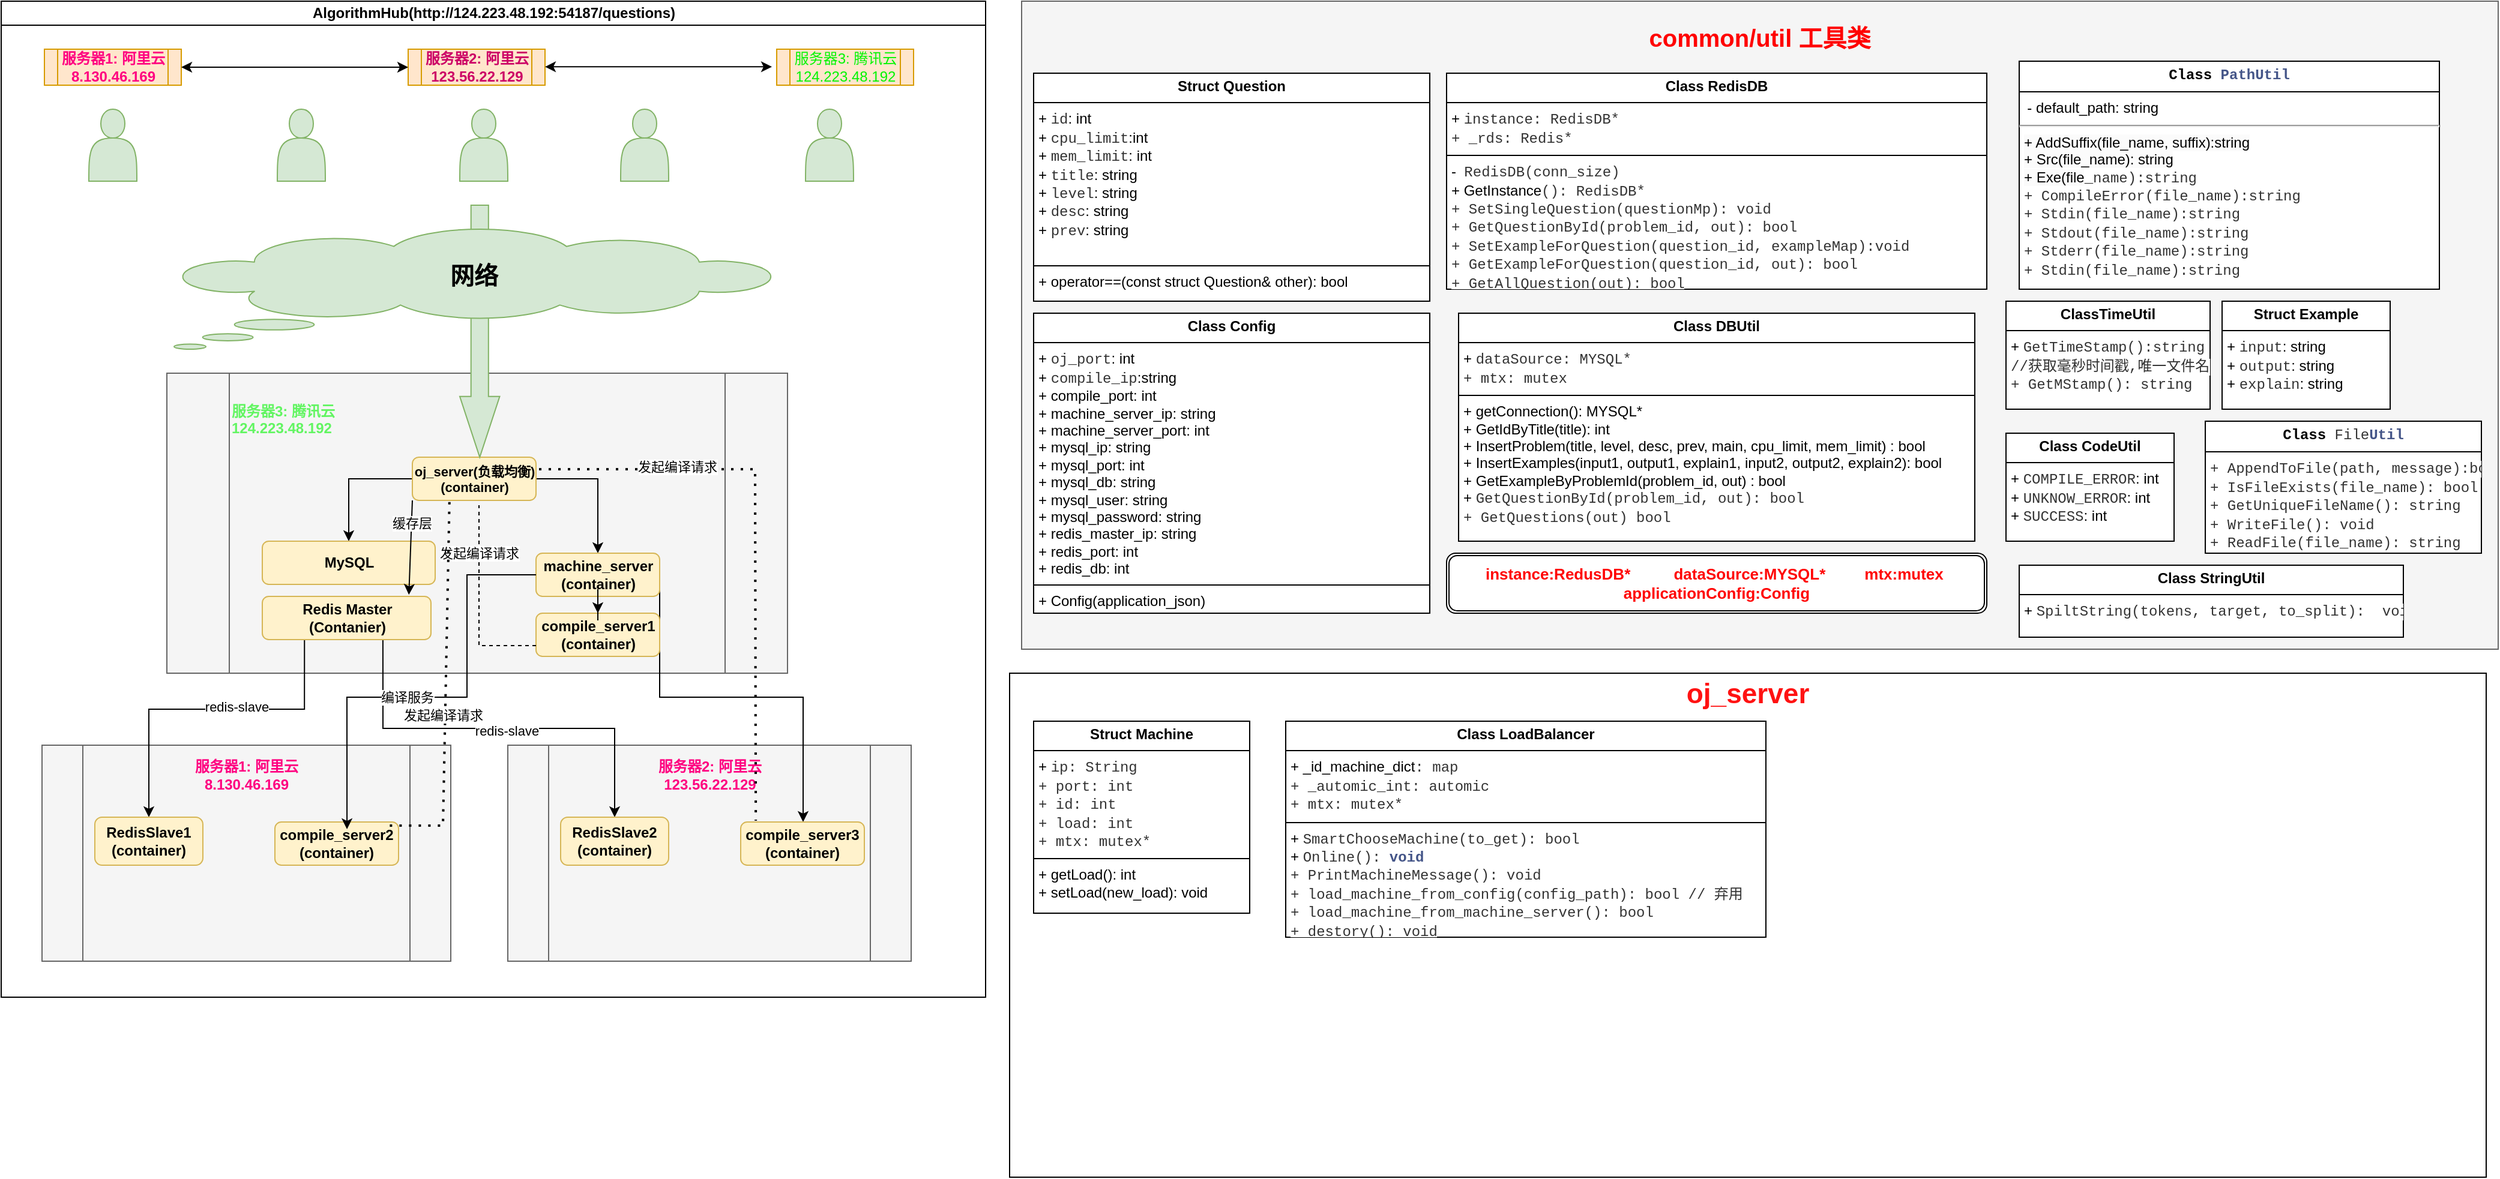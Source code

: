 <mxfile version="24.0.7" type="github">
  <diagram id="prtHgNgQTEPvFCAcTncT" name="Page-1">
    <mxGraphModel dx="1816" dy="523" grid="1" gridSize="10" guides="1" tooltips="1" connect="1" arrows="1" fold="1" page="1" pageScale="1" pageWidth="827" pageHeight="1169" math="0" shadow="0">
      <root>
        <mxCell id="0" />
        <mxCell id="1" parent="0" />
        <mxCell id="dNxyNK7c78bLwvsdeMH5-11" value="AlgorithmHub(http://124.223.48.192:54187/questions)" style="swimlane;html=1;startSize=20;horizontal=1;containerType=tree;glass=0;" parent="1" vertex="1">
          <mxGeometry x="-790" y="30" width="820" height="830" as="geometry" />
        </mxCell>
        <mxCell id="q6-PjsSTL5TGRvUFHwgN-34" value="&lt;div style=&quot;&quot;&gt;&lt;b style=&quot;color: rgb(255, 0, 128); background-color: initial;&quot;&gt;服务器2: 阿里云&lt;/b&gt;&lt;/div&gt;&lt;div&gt;&lt;div style=&quot;&quot;&gt;&lt;b style=&quot;color: rgb(255, 0, 128); background-color: initial;&quot;&gt;123.56.22.129&lt;/b&gt;&lt;/div&gt;&lt;div style=&quot;&quot;&gt;&lt;font color=&quot;#ff0080&quot;&gt;&lt;b&gt;&lt;br&gt;&lt;/b&gt;&lt;/font&gt;&lt;/div&gt;&lt;div style=&quot;&quot;&gt;&lt;font color=&quot;#ff0080&quot;&gt;&lt;b&gt;&lt;br&gt;&lt;/b&gt;&lt;/font&gt;&lt;/div&gt;&lt;div style=&quot;&quot;&gt;&lt;font color=&quot;#ff0080&quot;&gt;&lt;b&gt;&lt;br&gt;&lt;/b&gt;&lt;/font&gt;&lt;/div&gt;&lt;div style=&quot;&quot;&gt;&lt;font color=&quot;#ff0080&quot;&gt;&lt;b&gt;&lt;br&gt;&lt;/b&gt;&lt;/font&gt;&lt;/div&gt;&lt;div style=&quot;&quot;&gt;&lt;font color=&quot;#ff0080&quot;&gt;&lt;b&gt;&lt;br&gt;&lt;/b&gt;&lt;/font&gt;&lt;/div&gt;&lt;div style=&quot;&quot;&gt;&lt;font color=&quot;#ff0080&quot;&gt;&lt;b&gt;&lt;br&gt;&lt;/b&gt;&lt;/font&gt;&lt;/div&gt;&lt;div style=&quot;&quot;&gt;&lt;font color=&quot;#ff0080&quot;&gt;&lt;b&gt;&lt;br&gt;&lt;/b&gt;&lt;/font&gt;&lt;/div&gt;&lt;div style=&quot;&quot;&gt;&lt;font color=&quot;#ff0080&quot;&gt;&lt;b&gt;&lt;br&gt;&lt;/b&gt;&lt;/font&gt;&lt;/div&gt;&lt;div style=&quot;&quot;&gt;&lt;br&gt;&lt;/div&gt;&lt;/div&gt;" style="shape=process;whiteSpace=wrap;html=1;backgroundOutline=1;align=center;fillColor=#f5f5f5;fontColor=#333333;strokeColor=#666666;" parent="dNxyNK7c78bLwvsdeMH5-11" vertex="1">
          <mxGeometry x="422" y="620" width="336" height="180" as="geometry" />
        </mxCell>
        <mxCell id="q6-PjsSTL5TGRvUFHwgN-31" value="&lt;font color=&quot;#ff0080&quot;&gt;&lt;b&gt;服务器1: 阿里云&lt;/b&gt;&lt;/font&gt;&lt;div&gt;&lt;font color=&quot;#ff0080&quot;&gt;&lt;b&gt;8.130.46.169&lt;/b&gt;&lt;/font&gt;&lt;/div&gt;&lt;div&gt;&lt;font color=&quot;#ff0080&quot;&gt;&lt;b&gt;&lt;br&gt;&lt;/b&gt;&lt;/font&gt;&lt;/div&gt;&lt;div&gt;&lt;font color=&quot;#ff0080&quot;&gt;&lt;b&gt;&lt;br&gt;&lt;/b&gt;&lt;/font&gt;&lt;/div&gt;&lt;div&gt;&lt;font color=&quot;#ff0080&quot;&gt;&lt;b&gt;&lt;br&gt;&lt;/b&gt;&lt;/font&gt;&lt;/div&gt;&lt;div&gt;&lt;font color=&quot;#ff0080&quot;&gt;&lt;b&gt;&lt;br&gt;&lt;/b&gt;&lt;/font&gt;&lt;/div&gt;&lt;div&gt;&lt;font color=&quot;#ff0080&quot;&gt;&lt;b&gt;&lt;br&gt;&lt;/b&gt;&lt;/font&gt;&lt;/div&gt;&lt;div&gt;&lt;font color=&quot;#ff0080&quot;&gt;&lt;b&gt;&lt;br&gt;&lt;/b&gt;&lt;/font&gt;&lt;/div&gt;&lt;div&gt;&lt;font color=&quot;#ff0080&quot;&gt;&lt;b&gt;&lt;br&gt;&lt;/b&gt;&lt;/font&gt;&lt;/div&gt;&lt;div&gt;&lt;font color=&quot;#ff0080&quot;&gt;&lt;b&gt;&lt;br&gt;&lt;/b&gt;&lt;/font&gt;&lt;/div&gt;&lt;div&gt;&lt;br&gt;&lt;/div&gt;" style="shape=process;whiteSpace=wrap;html=1;backgroundOutline=1;fillColor=#f5f5f5;fontColor=#333333;strokeColor=#666666;" parent="dNxyNK7c78bLwvsdeMH5-11" vertex="1">
          <mxGeometry x="34" y="620" width="340.5" height="180" as="geometry" />
        </mxCell>
        <mxCell id="q6-PjsSTL5TGRvUFHwgN-4" value="&lt;b style=&quot;&quot;&gt;&lt;font color=&quot;#ff0080&quot;&gt;服务器1: 阿里云&lt;/font&gt;&lt;/b&gt;&lt;div&gt;&lt;b style=&quot;&quot;&gt;&lt;font color=&quot;#ff0080&quot;&gt;8.130.46.169&lt;/font&gt;&lt;/b&gt;&lt;/div&gt;" style="shape=process;whiteSpace=wrap;html=1;backgroundOutline=1;fillColor=#ffe6cc;strokeColor=#d79b00;" parent="dNxyNK7c78bLwvsdeMH5-11" vertex="1">
          <mxGeometry x="36" y="40" width="114" height="30" as="geometry" />
        </mxCell>
        <mxCell id="q6-PjsSTL5TGRvUFHwgN-15" value="&lt;b style=&quot;&quot;&gt;&lt;font color=&quot;#cc0066&quot;&gt;服务器2: 阿里云&lt;/font&gt;&lt;/b&gt;&lt;div&gt;&lt;b style=&quot;&quot;&gt;&lt;font color=&quot;#cc0066&quot;&gt;123.56.22.129&lt;/font&gt;&lt;/b&gt;&lt;/div&gt;" style="shape=process;whiteSpace=wrap;html=1;backgroundOutline=1;fillColor=#ffe6cc;strokeColor=#d79b00;" parent="dNxyNK7c78bLwvsdeMH5-11" vertex="1">
          <mxGeometry x="339" y="40" width="114" height="30" as="geometry" />
        </mxCell>
        <mxCell id="q6-PjsSTL5TGRvUFHwgN-16" value="&lt;font color=&quot;#00f500&quot;&gt;服务器3: 腾讯云&lt;/font&gt;&lt;div&gt;&lt;font color=&quot;#00f500&quot;&gt;124.223.48.192&lt;/font&gt;&lt;/div&gt;" style="shape=process;whiteSpace=wrap;html=1;backgroundOutline=1;fillColor=#ffe6cc;strokeColor=#d79b00;" parent="dNxyNK7c78bLwvsdeMH5-11" vertex="1">
          <mxGeometry x="646" y="40" width="114" height="30" as="geometry" />
        </mxCell>
        <mxCell id="q6-PjsSTL5TGRvUFHwgN-18" value="" style="endArrow=classic;startArrow=classic;html=1;rounded=0;entryX=0;entryY=0.5;entryDx=0;entryDy=0;exitX=1;exitY=0.5;exitDx=0;exitDy=0;" parent="dNxyNK7c78bLwvsdeMH5-11" source="q6-PjsSTL5TGRvUFHwgN-4" target="q6-PjsSTL5TGRvUFHwgN-15" edge="1">
          <mxGeometry width="50" height="50" relative="1" as="geometry">
            <mxPoint x="236" y="100" as="sourcePoint" />
            <mxPoint x="286" y="50" as="targetPoint" />
          </mxGeometry>
        </mxCell>
        <mxCell id="q6-PjsSTL5TGRvUFHwgN-19" value="" style="endArrow=classic;startArrow=classic;html=1;rounded=0;entryX=0;entryY=0.5;entryDx=0;entryDy=0;exitX=1;exitY=0.5;exitDx=0;exitDy=0;" parent="dNxyNK7c78bLwvsdeMH5-11" edge="1">
          <mxGeometry width="50" height="50" relative="1" as="geometry">
            <mxPoint x="453" y="54.66" as="sourcePoint" />
            <mxPoint x="642" y="54.66" as="targetPoint" />
          </mxGeometry>
        </mxCell>
        <mxCell id="q6-PjsSTL5TGRvUFHwgN-20" value="&lt;font color=&quot;#62f562&quot;&gt;&lt;b&gt;服务器3: 腾讯云&lt;/b&gt;&lt;/font&gt;&lt;div&gt;&lt;font color=&quot;#62f562&quot;&gt;&lt;b&gt;124.223.48.192&lt;/b&gt;&lt;/font&gt;&lt;/div&gt;&lt;div&gt;&lt;font color=&quot;#62f562&quot;&gt;&lt;b&gt;&lt;br&gt;&lt;/b&gt;&lt;/font&gt;&lt;/div&gt;&lt;div&gt;&lt;font color=&quot;#62f562&quot;&gt;&lt;b&gt;&lt;br&gt;&lt;/b&gt;&lt;/font&gt;&lt;/div&gt;&lt;div&gt;&lt;font color=&quot;#62f562&quot;&gt;&lt;b&gt;&lt;br&gt;&lt;/b&gt;&lt;/font&gt;&lt;/div&gt;&lt;div&gt;&lt;font color=&quot;#62f562&quot;&gt;&lt;b&gt;&lt;br&gt;&lt;/b&gt;&lt;/font&gt;&lt;/div&gt;&lt;div&gt;&lt;font color=&quot;#62f562&quot;&gt;&lt;b&gt;&lt;br&gt;&lt;/b&gt;&lt;/font&gt;&lt;/div&gt;&lt;div&gt;&lt;font color=&quot;#62f562&quot;&gt;&lt;b&gt;&lt;br&gt;&lt;/b&gt;&lt;/font&gt;&lt;/div&gt;&lt;div&gt;&lt;font color=&quot;#62f562&quot;&gt;&lt;b&gt;&lt;br&gt;&lt;/b&gt;&lt;/font&gt;&lt;/div&gt;&lt;div&gt;&lt;font color=&quot;#62f562&quot;&gt;&lt;b&gt;&lt;br&gt;&lt;/b&gt;&lt;/font&gt;&lt;/div&gt;&lt;div&gt;&lt;font color=&quot;#62f562&quot;&gt;&lt;b&gt;&lt;br&gt;&lt;/b&gt;&lt;/font&gt;&lt;/div&gt;&lt;div&gt;&lt;font color=&quot;#62f562&quot;&gt;&lt;b&gt;&lt;br&gt;&lt;/b&gt;&lt;/font&gt;&lt;/div&gt;&lt;div&gt;&lt;font color=&quot;#62f562&quot;&gt;&lt;b&gt;&lt;br&gt;&lt;/b&gt;&lt;/font&gt;&lt;/div&gt;&lt;div&gt;&lt;br&gt;&lt;/div&gt;" style="shape=process;whiteSpace=wrap;html=1;backgroundOutline=1;align=left;fillColor=#f5f5f5;strokeColor=#666666;fontColor=#333333;" parent="dNxyNK7c78bLwvsdeMH5-11" vertex="1">
          <mxGeometry x="138" y="310" width="517" height="250" as="geometry" />
        </mxCell>
        <mxCell id="q6-PjsSTL5TGRvUFHwgN-44" style="edgeStyle=orthogonalEdgeStyle;rounded=0;orthogonalLoop=1;jettySize=auto;html=1;exitX=0;exitY=0.5;exitDx=0;exitDy=0;" parent="dNxyNK7c78bLwvsdeMH5-11" source="q6-PjsSTL5TGRvUFHwgN-21" target="q6-PjsSTL5TGRvUFHwgN-22" edge="1">
          <mxGeometry relative="1" as="geometry" />
        </mxCell>
        <mxCell id="q6-PjsSTL5TGRvUFHwgN-45" style="edgeStyle=orthogonalEdgeStyle;rounded=0;orthogonalLoop=1;jettySize=auto;html=1;exitX=1;exitY=0.5;exitDx=0;exitDy=0;" parent="dNxyNK7c78bLwvsdeMH5-11" source="q6-PjsSTL5TGRvUFHwgN-21" target="q6-PjsSTL5TGRvUFHwgN-26" edge="1">
          <mxGeometry relative="1" as="geometry" />
        </mxCell>
        <mxCell id="q6-PjsSTL5TGRvUFHwgN-21" value="&lt;font style=&quot;font-size: 11px;&quot;&gt;&lt;b&gt;oj_server(&lt;font style=&quot;font-size: 11px;&quot;&gt;负载均衡&lt;/font&gt;)&lt;/b&gt;&lt;/font&gt;&lt;div style=&quot;font-size: 11px;&quot;&gt;&lt;font style=&quot;font-size: 11px;&quot;&gt;&lt;b&gt;(container)&lt;/b&gt;&lt;/font&gt;&lt;/div&gt;" style="rounded=1;whiteSpace=wrap;html=1;fillColor=#fff2cc;strokeColor=#d6b656;" parent="dNxyNK7c78bLwvsdeMH5-11" vertex="1">
          <mxGeometry x="342.5" y="380" width="103" height="36" as="geometry" />
        </mxCell>
        <mxCell id="q6-PjsSTL5TGRvUFHwgN-22" value="&lt;b&gt;MySQL&lt;/b&gt;" style="rounded=1;whiteSpace=wrap;html=1;fillColor=#fff2cc;strokeColor=#d6b656;" parent="dNxyNK7c78bLwvsdeMH5-11" vertex="1">
          <mxGeometry x="217.5" y="450" width="144" height="36" as="geometry" />
        </mxCell>
        <mxCell id="q6-PjsSTL5TGRvUFHwgN-37" style="edgeStyle=orthogonalEdgeStyle;rounded=0;orthogonalLoop=1;jettySize=auto;html=1;exitX=0.25;exitY=1;exitDx=0;exitDy=0;" parent="dNxyNK7c78bLwvsdeMH5-11" source="q6-PjsSTL5TGRvUFHwgN-23" target="q6-PjsSTL5TGRvUFHwgN-32" edge="1">
          <mxGeometry relative="1" as="geometry">
            <Array as="points">
              <mxPoint x="253" y="590" />
              <mxPoint x="123" y="590" />
            </Array>
          </mxGeometry>
        </mxCell>
        <mxCell id="q6-PjsSTL5TGRvUFHwgN-57" value="redis-slave" style="edgeLabel;html=1;align=center;verticalAlign=middle;resizable=0;points=[];" parent="q6-PjsSTL5TGRvUFHwgN-37" vertex="1" connectable="0">
          <mxGeometry x="-0.175" y="-2" relative="1" as="geometry">
            <mxPoint as="offset" />
          </mxGeometry>
        </mxCell>
        <mxCell id="q6-PjsSTL5TGRvUFHwgN-38" style="edgeStyle=orthogonalEdgeStyle;rounded=0;orthogonalLoop=1;jettySize=auto;html=1;exitX=0.715;exitY=1;exitDx=0;exitDy=0;entryX=0.5;entryY=0;entryDx=0;entryDy=0;exitPerimeter=0;" parent="dNxyNK7c78bLwvsdeMH5-11" source="q6-PjsSTL5TGRvUFHwgN-23" target="q6-PjsSTL5TGRvUFHwgN-35" edge="1">
          <mxGeometry relative="1" as="geometry" />
        </mxCell>
        <mxCell id="q6-PjsSTL5TGRvUFHwgN-58" value="redis-slave" style="edgeLabel;html=1;align=center;verticalAlign=middle;resizable=0;points=[];" parent="q6-PjsSTL5TGRvUFHwgN-38" vertex="1" connectable="0">
          <mxGeometry x="0.034" y="-2" relative="1" as="geometry">
            <mxPoint as="offset" />
          </mxGeometry>
        </mxCell>
        <mxCell id="q6-PjsSTL5TGRvUFHwgN-23" value="&lt;b&gt;Redis Master&lt;/b&gt;&lt;div&gt;&lt;b&gt;(Contanier)&lt;/b&gt;&lt;/div&gt;" style="rounded=1;whiteSpace=wrap;html=1;fillColor=#fff2cc;strokeColor=#d6b656;" parent="dNxyNK7c78bLwvsdeMH5-11" vertex="1">
          <mxGeometry x="217.5" y="496" width="140.5" height="36" as="geometry" />
        </mxCell>
        <mxCell id="q6-PjsSTL5TGRvUFHwgN-41" style="edgeStyle=orthogonalEdgeStyle;rounded=0;orthogonalLoop=1;jettySize=auto;html=1;exitX=1;exitY=0.5;exitDx=0;exitDy=0;" parent="dNxyNK7c78bLwvsdeMH5-11" source="q6-PjsSTL5TGRvUFHwgN-26" target="q6-PjsSTL5TGRvUFHwgN-36" edge="1">
          <mxGeometry relative="1" as="geometry">
            <Array as="points">
              <mxPoint x="548" y="580" />
              <mxPoint x="668" y="580" />
            </Array>
          </mxGeometry>
        </mxCell>
        <mxCell id="q6-PjsSTL5TGRvUFHwgN-26" value="&lt;b&gt;machine_server&lt;/b&gt;&lt;div&gt;&lt;b&gt;(container)&lt;/b&gt;&lt;/div&gt;" style="rounded=1;whiteSpace=wrap;html=1;fillColor=#fff2cc;strokeColor=#d6b656;" parent="dNxyNK7c78bLwvsdeMH5-11" vertex="1">
          <mxGeometry x="445.5" y="460" width="103" height="36" as="geometry" />
        </mxCell>
        <mxCell id="q6-PjsSTL5TGRvUFHwgN-30" value="&lt;b&gt;compile_server1&lt;/b&gt;&lt;div&gt;&lt;b&gt;(container)&lt;/b&gt;&lt;/div&gt;" style="rounded=1;whiteSpace=wrap;html=1;fillColor=#fff2cc;strokeColor=#d6b656;" parent="dNxyNK7c78bLwvsdeMH5-11" vertex="1">
          <mxGeometry x="445.5" y="510" width="103" height="36" as="geometry" />
        </mxCell>
        <mxCell id="q6-PjsSTL5TGRvUFHwgN-32" value="&lt;b&gt;RedisSlave1&lt;/b&gt;&lt;div&gt;&lt;b&gt;(container)&lt;/b&gt;&lt;/div&gt;" style="rounded=1;whiteSpace=wrap;html=1;fillColor=#fff2cc;strokeColor=#d6b656;" parent="dNxyNK7c78bLwvsdeMH5-11" vertex="1">
          <mxGeometry x="78" y="680" width="90" height="40" as="geometry" />
        </mxCell>
        <mxCell id="q6-PjsSTL5TGRvUFHwgN-33" value="&lt;b&gt;compile_server2&lt;/b&gt;&lt;div&gt;&lt;b&gt;(container)&lt;/b&gt;&lt;/div&gt;" style="rounded=1;whiteSpace=wrap;html=1;fillColor=#fff2cc;strokeColor=#d6b656;" parent="dNxyNK7c78bLwvsdeMH5-11" vertex="1">
          <mxGeometry x="228" y="684" width="103" height="36" as="geometry" />
        </mxCell>
        <mxCell id="q6-PjsSTL5TGRvUFHwgN-35" value="&lt;b&gt;RedisSlave2&lt;/b&gt;&lt;div&gt;&lt;b&gt;(container)&lt;/b&gt;&lt;/div&gt;" style="rounded=1;whiteSpace=wrap;html=1;fillColor=#fff2cc;strokeColor=#d6b656;" parent="dNxyNK7c78bLwvsdeMH5-11" vertex="1">
          <mxGeometry x="466" y="680" width="90" height="40" as="geometry" />
        </mxCell>
        <mxCell id="q6-PjsSTL5TGRvUFHwgN-36" value="&lt;b&gt;compile_server3&lt;/b&gt;&lt;div&gt;&lt;b&gt;(container)&lt;/b&gt;&lt;/div&gt;" style="rounded=1;whiteSpace=wrap;html=1;fillColor=#fff2cc;strokeColor=#d6b656;" parent="dNxyNK7c78bLwvsdeMH5-11" vertex="1">
          <mxGeometry x="616" y="684" width="103" height="36" as="geometry" />
        </mxCell>
        <mxCell id="q6-PjsSTL5TGRvUFHwgN-39" style="edgeStyle=orthogonalEdgeStyle;rounded=0;orthogonalLoop=1;jettySize=auto;html=1;exitX=0.5;exitY=1;exitDx=0;exitDy=0;" parent="dNxyNK7c78bLwvsdeMH5-11" source="q6-PjsSTL5TGRvUFHwgN-26" target="q6-PjsSTL5TGRvUFHwgN-30" edge="1">
          <mxGeometry relative="1" as="geometry" />
        </mxCell>
        <mxCell id="q6-PjsSTL5TGRvUFHwgN-40" style="edgeStyle=orthogonalEdgeStyle;rounded=0;orthogonalLoop=1;jettySize=auto;html=1;exitX=0;exitY=0.5;exitDx=0;exitDy=0;entryX=0.583;entryY=0.167;entryDx=0;entryDy=0;entryPerimeter=0;" parent="dNxyNK7c78bLwvsdeMH5-11" source="q6-PjsSTL5TGRvUFHwgN-26" target="q6-PjsSTL5TGRvUFHwgN-33" edge="1">
          <mxGeometry relative="1" as="geometry">
            <Array as="points">
              <mxPoint x="388" y="478" />
              <mxPoint x="388" y="580" />
              <mxPoint x="288" y="580" />
            </Array>
          </mxGeometry>
        </mxCell>
        <mxCell id="q6-PjsSTL5TGRvUFHwgN-60" value="编译服务" style="edgeLabel;html=1;align=center;verticalAlign=middle;resizable=0;points=[];" parent="q6-PjsSTL5TGRvUFHwgN-40" vertex="1" connectable="0">
          <mxGeometry x="0.133" relative="1" as="geometry">
            <mxPoint as="offset" />
          </mxGeometry>
        </mxCell>
        <mxCell id="q6-PjsSTL5TGRvUFHwgN-50" value="" style="endArrow=none;dashed=1;html=1;rounded=0;exitX=0;exitY=0.75;exitDx=0;exitDy=0;" parent="dNxyNK7c78bLwvsdeMH5-11" source="q6-PjsSTL5TGRvUFHwgN-30" edge="1">
          <mxGeometry width="50" height="50" relative="1" as="geometry">
            <mxPoint x="348" y="470" as="sourcePoint" />
            <mxPoint x="398" y="420" as="targetPoint" />
            <Array as="points">
              <mxPoint x="398" y="537" />
            </Array>
          </mxGeometry>
        </mxCell>
        <mxCell id="q6-PjsSTL5TGRvUFHwgN-63" value="发起编译请求" style="edgeLabel;html=1;align=center;verticalAlign=middle;resizable=0;points=[];" parent="q6-PjsSTL5TGRvUFHwgN-50" vertex="1" connectable="0">
          <mxGeometry x="0.52" relative="1" as="geometry">
            <mxPoint as="offset" />
          </mxGeometry>
        </mxCell>
        <mxCell id="q6-PjsSTL5TGRvUFHwgN-52" value="" style="endArrow=none;dashed=1;html=1;dashPattern=1 3;strokeWidth=2;rounded=0;entryX=0.3;entryY=0.981;entryDx=0;entryDy=0;entryPerimeter=0;exitX=0.929;exitY=0.065;exitDx=0;exitDy=0;exitPerimeter=0;" parent="dNxyNK7c78bLwvsdeMH5-11" edge="1">
          <mxGeometry width="50" height="50" relative="1" as="geometry">
            <mxPoint x="323.687" y="687.02" as="sourcePoint" />
            <mxPoint x="373.4" y="415.996" as="targetPoint" />
            <Array as="points">
              <mxPoint x="368" y="687" />
            </Array>
          </mxGeometry>
        </mxCell>
        <mxCell id="q6-PjsSTL5TGRvUFHwgN-61" value="发起编译请求" style="edgeLabel;html=1;align=center;verticalAlign=middle;resizable=0;points=[];" parent="q6-PjsSTL5TGRvUFHwgN-52" vertex="1" connectable="0">
          <mxGeometry x="-0.133" y="2" relative="1" as="geometry">
            <mxPoint as="offset" />
          </mxGeometry>
        </mxCell>
        <mxCell id="q6-PjsSTL5TGRvUFHwgN-53" value="" style="endArrow=none;dashed=1;html=1;dashPattern=1 3;strokeWidth=2;rounded=0;entryX=0.122;entryY=-0.031;entryDx=0;entryDy=0;entryPerimeter=0;" parent="dNxyNK7c78bLwvsdeMH5-11" target="q6-PjsSTL5TGRvUFHwgN-36" edge="1">
          <mxGeometry width="50" height="50" relative="1" as="geometry">
            <mxPoint x="448" y="390" as="sourcePoint" />
            <mxPoint x="498" y="340" as="targetPoint" />
            <Array as="points">
              <mxPoint x="628" y="390" />
            </Array>
          </mxGeometry>
        </mxCell>
        <mxCell id="q6-PjsSTL5TGRvUFHwgN-62" value="发起编译请求" style="edgeLabel;html=1;align=center;verticalAlign=middle;resizable=0;points=[];" parent="q6-PjsSTL5TGRvUFHwgN-53" vertex="1" connectable="0">
          <mxGeometry x="-0.516" y="2" relative="1" as="geometry">
            <mxPoint as="offset" />
          </mxGeometry>
        </mxCell>
        <mxCell id="q6-PjsSTL5TGRvUFHwgN-54" value="" style="endArrow=classic;html=1;rounded=0;exitX=0;exitY=1;exitDx=0;exitDy=0;entryX=0.869;entryY=-0.038;entryDx=0;entryDy=0;entryPerimeter=0;" parent="dNxyNK7c78bLwvsdeMH5-11" source="q6-PjsSTL5TGRvUFHwgN-21" target="q6-PjsSTL5TGRvUFHwgN-23" edge="1">
          <mxGeometry width="50" height="50" relative="1" as="geometry">
            <mxPoint x="428" y="570" as="sourcePoint" />
            <mxPoint x="478" y="520" as="targetPoint" />
          </mxGeometry>
        </mxCell>
        <mxCell id="q6-PjsSTL5TGRvUFHwgN-56" value="缓存层" style="edgeLabel;html=1;align=center;verticalAlign=middle;resizable=0;points=[];" parent="q6-PjsSTL5TGRvUFHwgN-54" vertex="1" connectable="0">
          <mxGeometry x="-0.526" relative="1" as="geometry">
            <mxPoint as="offset" />
          </mxGeometry>
        </mxCell>
        <mxCell id="q6-PjsSTL5TGRvUFHwgN-64" value="" style="shape=actor;whiteSpace=wrap;html=1;fillColor=#d5e8d4;strokeColor=#82b366;" parent="dNxyNK7c78bLwvsdeMH5-11" vertex="1">
          <mxGeometry x="382" y="90" width="40" height="60" as="geometry" />
        </mxCell>
        <mxCell id="q6-PjsSTL5TGRvUFHwgN-65" value="" style="shape=actor;whiteSpace=wrap;html=1;fillColor=#d5e8d4;strokeColor=#82b366;" parent="dNxyNK7c78bLwvsdeMH5-11" vertex="1">
          <mxGeometry x="516" y="90" width="40" height="60" as="geometry" />
        </mxCell>
        <mxCell id="q6-PjsSTL5TGRvUFHwgN-66" value="" style="shape=actor;whiteSpace=wrap;html=1;fillColor=#d5e8d4;strokeColor=#82b366;" parent="dNxyNK7c78bLwvsdeMH5-11" vertex="1">
          <mxGeometry x="230" y="90" width="40" height="60" as="geometry" />
        </mxCell>
        <mxCell id="q6-PjsSTL5TGRvUFHwgN-67" value="" style="shape=actor;whiteSpace=wrap;html=1;fillColor=#d5e8d4;strokeColor=#82b366;" parent="dNxyNK7c78bLwvsdeMH5-11" vertex="1">
          <mxGeometry x="670" y="90" width="40" height="60" as="geometry" />
        </mxCell>
        <mxCell id="q6-PjsSTL5TGRvUFHwgN-73" value="" style="shape=singleArrow;direction=south;whiteSpace=wrap;html=1;arrowWidth=0.438;arrowSize=0.241;fillColor=#d5e8d4;strokeColor=#82b366;" parent="dNxyNK7c78bLwvsdeMH5-11" vertex="1">
          <mxGeometry x="382" y="170" width="33.25" height="210" as="geometry" />
        </mxCell>
        <mxCell id="q6-PjsSTL5TGRvUFHwgN-68" value="" style="shape=actor;whiteSpace=wrap;html=1;fillColor=#d5e8d4;strokeColor=#82b366;" parent="dNxyNK7c78bLwvsdeMH5-11" vertex="1">
          <mxGeometry x="73" y="90" width="40" height="60" as="geometry" />
        </mxCell>
        <mxCell id="q6-PjsSTL5TGRvUFHwgN-72" value="&lt;font style=&quot;font-size: 20px;&quot;&gt;&lt;b&gt;网络&lt;/b&gt;&lt;/font&gt;&lt;div&gt;&lt;font style=&quot;font-size: 20px;&quot;&gt;&lt;b&gt;&lt;br&gt;&lt;/b&gt;&lt;/font&gt;&lt;/div&gt;" style="whiteSpace=wrap;html=1;shape=mxgraph.basic.cloud_callout;fillColor=#d5e8d4;strokeColor=#82b366;" parent="dNxyNK7c78bLwvsdeMH5-11" vertex="1">
          <mxGeometry x="144" y="190" width="500" height="100" as="geometry" />
        </mxCell>
        <mxCell id="q6-PjsSTL5TGRvUFHwgN-80" value="&lt;b style=&quot;font-size: 20px;&quot;&gt;&lt;font color=&quot;#ff0000&quot; style=&quot;font-size: 20px;&quot;&gt;common/util 工具类&lt;/font&gt;&lt;/b&gt;&lt;div style=&quot;font-size: 20px;&quot;&gt;&lt;br&gt;&lt;/div&gt;&lt;div style=&quot;font-size: 20px;&quot;&gt;&lt;b&gt;&lt;font color=&quot;#ff0000&quot; style=&quot;font-size: 20px;&quot;&gt;&lt;br&gt;&lt;/font&gt;&lt;/b&gt;&lt;/div&gt;&lt;div style=&quot;font-size: 20px;&quot;&gt;&lt;b&gt;&lt;font color=&quot;#ff0000&quot; style=&quot;font-size: 20px;&quot;&gt;&lt;br&gt;&lt;/font&gt;&lt;/b&gt;&lt;/div&gt;&lt;div style=&quot;font-size: 20px;&quot;&gt;&lt;b&gt;&lt;font color=&quot;#ff0000&quot; style=&quot;font-size: 20px;&quot;&gt;&lt;br&gt;&lt;/font&gt;&lt;/b&gt;&lt;/div&gt;&lt;div style=&quot;font-size: 20px;&quot;&gt;&lt;b&gt;&lt;font color=&quot;#ff0000&quot; style=&quot;font-size: 20px;&quot;&gt;&lt;br&gt;&lt;/font&gt;&lt;/b&gt;&lt;/div&gt;&lt;div style=&quot;font-size: 20px;&quot;&gt;&lt;b&gt;&lt;font color=&quot;#ff0000&quot; style=&quot;font-size: 20px;&quot;&gt;&lt;br&gt;&lt;/font&gt;&lt;/b&gt;&lt;/div&gt;&lt;div style=&quot;font-size: 20px;&quot;&gt;&lt;br&gt;&lt;/div&gt;&lt;div style=&quot;font-size: 20px;&quot;&gt;&lt;br&gt;&lt;/div&gt;&lt;div style=&quot;font-size: 20px;&quot;&gt;&lt;b&gt;&lt;font color=&quot;#ff0000&quot; style=&quot;font-size: 20px;&quot;&gt;&lt;br&gt;&lt;/font&gt;&lt;/b&gt;&lt;/div&gt;&lt;div style=&quot;font-size: 20px;&quot;&gt;&lt;b&gt;&lt;font color=&quot;#ff0000&quot; style=&quot;font-size: 20px;&quot;&gt;&lt;br&gt;&lt;/font&gt;&lt;/b&gt;&lt;/div&gt;&lt;div style=&quot;font-size: 20px;&quot;&gt;&lt;b&gt;&lt;font color=&quot;#ff0000&quot; style=&quot;font-size: 20px;&quot;&gt;&lt;br&gt;&lt;/font&gt;&lt;/b&gt;&lt;/div&gt;&lt;div style=&quot;font-size: 20px;&quot;&gt;&lt;b&gt;&lt;font color=&quot;#ff0000&quot; style=&quot;font-size: 20px;&quot;&gt;&lt;br&gt;&lt;/font&gt;&lt;/b&gt;&lt;/div&gt;&lt;div style=&quot;font-size: 20px;&quot;&gt;&lt;b&gt;&lt;font color=&quot;#ff0000&quot; style=&quot;font-size: 20px;&quot;&gt;&lt;br&gt;&lt;/font&gt;&lt;/b&gt;&lt;/div&gt;&lt;div style=&quot;font-size: 20px;&quot;&gt;&lt;b&gt;&lt;font color=&quot;#ff0000&quot; style=&quot;font-size: 20px;&quot;&gt;&lt;br&gt;&lt;/font&gt;&lt;/b&gt;&lt;/div&gt;&lt;div style=&quot;font-size: 20px;&quot;&gt;&lt;b&gt;&lt;font color=&quot;#ff0000&quot; style=&quot;font-size: 20px;&quot;&gt;&lt;br&gt;&lt;/font&gt;&lt;/b&gt;&lt;/div&gt;&lt;div style=&quot;font-size: 20px;&quot;&gt;&lt;b&gt;&lt;font color=&quot;#ff0000&quot; style=&quot;font-size: 20px;&quot;&gt;&lt;br&gt;&lt;/font&gt;&lt;/b&gt;&lt;/div&gt;&lt;div style=&quot;font-size: 20px;&quot;&gt;&lt;b&gt;&lt;font color=&quot;#ff0000&quot; style=&quot;font-size: 20px;&quot;&gt;&lt;br&gt;&lt;/font&gt;&lt;/b&gt;&lt;/div&gt;&lt;div style=&quot;font-size: 20px;&quot;&gt;&lt;b&gt;&lt;font color=&quot;#ff0000&quot; style=&quot;font-size: 20px;&quot;&gt;&lt;br&gt;&lt;/font&gt;&lt;/b&gt;&lt;/div&gt;&lt;div style=&quot;font-size: 20px;&quot;&gt;&lt;b&gt;&lt;font color=&quot;#ff0000&quot; style=&quot;font-size: 20px;&quot;&gt;&lt;br&gt;&lt;/font&gt;&lt;/b&gt;&lt;/div&gt;&lt;div style=&quot;font-size: 20px;&quot;&gt;&lt;br&gt;&lt;/div&gt;" style="whiteSpace=wrap;html=1;fillColor=#f5f5f5;fontColor=#333333;strokeColor=#666666;" parent="1" vertex="1">
          <mxGeometry x="60" y="30" width="1230" height="540" as="geometry" />
        </mxCell>
        <mxCell id="q6-PjsSTL5TGRvUFHwgN-81" value="&lt;p style=&quot;margin:0px;margin-top:4px;text-align:center;&quot;&gt;&lt;b&gt;Struct&lt;/b&gt;&lt;b style=&quot;background-color: initial;&quot;&gt;&amp;nbsp;Question&lt;/b&gt;&lt;/p&gt;&lt;hr size=&quot;1&quot; style=&quot;border-style:solid;&quot;&gt;&lt;p style=&quot;margin:0px;margin-left:4px;&quot;&gt;+&amp;nbsp;&lt;span style=&quot;color: rgb(51, 51, 51); font-family: consolas, Courier, &amp;quot;MS Courier New&amp;quot;, monospace; white-space: pre; background-color: rgb(255, 255, 255);&quot;&gt;id&lt;/span&gt;: int&lt;/p&gt;&lt;p style=&quot;margin:0px;margin-left:4px;&quot;&gt;+&amp;nbsp;&lt;span style=&quot;color: rgb(51, 51, 51); font-family: consolas, Courier, &amp;quot;MS Courier New&amp;quot;, monospace; white-space: pre; background-color: rgb(255, 255, 255);&quot;&gt;cpu_limit&lt;/span&gt;:int&lt;/p&gt;&lt;p style=&quot;margin:0px;margin-left:4px;&quot;&gt;+&amp;nbsp;&lt;span style=&quot;color: rgb(51, 51, 51); font-family: consolas, Courier, &amp;quot;MS Courier New&amp;quot;, monospace; white-space: pre; background-color: rgb(255, 255, 255);&quot;&gt;mem_limit&lt;/span&gt;: int&lt;/p&gt;&lt;p style=&quot;margin:0px;margin-left:4px;&quot;&gt;+&amp;nbsp;&lt;span style=&quot;color: rgb(51, 51, 51); font-family: consolas, Courier, &amp;quot;MS Courier New&amp;quot;, monospace; white-space: pre; background-color: rgb(255, 255, 255);&quot;&gt;title&lt;/span&gt;: string&lt;/p&gt;&lt;p style=&quot;margin: 0px 0px 0px 4px;&quot;&gt;+&amp;nbsp;&lt;span style=&quot;color: rgb(51, 51, 51); font-family: consolas, Courier, &amp;quot;MS Courier New&amp;quot;, monospace; white-space: pre; background-color: rgb(255, 255, 255);&quot;&gt;level&lt;/span&gt;: string&lt;/p&gt;&lt;p style=&quot;margin: 0px 0px 0px 4px;&quot;&gt;+&amp;nbsp;&lt;span style=&quot;color: rgb(51, 51, 51); font-family: consolas, Courier, &amp;quot;MS Courier New&amp;quot;, monospace; white-space: pre; background-color: rgb(255, 255, 255);&quot;&gt;desc&lt;/span&gt;: string&lt;/p&gt;&lt;p style=&quot;margin: 0px 0px 0px 4px;&quot;&gt;+&amp;nbsp;&lt;span style=&quot;color: rgb(51, 51, 51); font-family: consolas, Courier, &amp;quot;MS Courier New&amp;quot;, monospace; white-space: pre; background-color: rgb(255, 255, 255);&quot;&gt;prev&lt;/span&gt;: string&lt;/p&gt;&lt;p style=&quot;margin: 0px 0px 0px 4px;&quot;&gt;&lt;br&gt;&lt;/p&gt;&lt;hr size=&quot;1&quot; style=&quot;border-style:solid;&quot;&gt;&lt;p style=&quot;margin:0px;margin-left:4px;&quot;&gt;+ operator==(const struct Question&amp;amp; other): bool&lt;/p&gt;" style="verticalAlign=top;align=left;overflow=fill;html=1;whiteSpace=wrap;" parent="1" vertex="1">
          <mxGeometry x="70" y="90" width="330" height="190" as="geometry" />
        </mxCell>
        <mxCell id="q6-PjsSTL5TGRvUFHwgN-82" value="&lt;p style=&quot;margin:0px;margin-top:4px;text-align:center;&quot;&gt;&lt;b&gt;Struct&lt;/b&gt;&lt;b style=&quot;background-color: initial;&quot;&gt;&amp;nbsp;Example&lt;/b&gt;&lt;/p&gt;&lt;hr size=&quot;1&quot; style=&quot;border-style:solid;&quot;&gt;&lt;p style=&quot;margin:0px;margin-left:4px;&quot;&gt;&lt;span style=&quot;background-color: initial;&quot;&gt;+&amp;nbsp;&lt;/span&gt;&lt;span style=&quot;color: rgb(51, 51, 51); font-family: consolas, Courier, &amp;quot;MS Courier New&amp;quot;, monospace; white-space: pre; background-color: rgb(255, 255, 255);&quot;&gt;input&lt;/span&gt;&lt;span style=&quot;background-color: initial;&quot;&gt;: string&lt;/span&gt;&lt;br&gt;&lt;/p&gt;&lt;p style=&quot;margin: 0px 0px 0px 4px;&quot;&gt;+&amp;nbsp;&lt;span style=&quot;color: rgb(51, 51, 51); font-family: consolas, Courier, &amp;quot;MS Courier New&amp;quot;, monospace; white-space: pre; background-color: rgb(255, 255, 255);&quot;&gt;output&lt;/span&gt;: string&lt;/p&gt;&lt;p style=&quot;margin: 0px 0px 0px 4px;&quot;&gt;+&amp;nbsp;&lt;span style=&quot;color: rgb(51, 51, 51); font-family: consolas, Courier, &amp;quot;MS Courier New&amp;quot;, monospace; white-space: pre; background-color: rgb(255, 255, 255);&quot;&gt;explain&lt;/span&gt;: string&lt;/p&gt;&lt;p style=&quot;margin: 0px 0px 0px 4px;&quot;&gt;&lt;br&gt;&lt;/p&gt;" style="verticalAlign=top;align=left;overflow=fill;html=1;whiteSpace=wrap;" parent="1" vertex="1">
          <mxGeometry x="1060" y="280" width="140" height="90" as="geometry" />
        </mxCell>
        <mxCell id="q6-PjsSTL5TGRvUFHwgN-83" value="&lt;p style=&quot;margin:0px;margin-top:4px;text-align:center;&quot;&gt;&lt;b&gt;Class CodeUtil&lt;/b&gt;&lt;/p&gt;&lt;hr size=&quot;1&quot; style=&quot;border-style:solid;&quot;&gt;&lt;p style=&quot;margin:0px;margin-left:4px;&quot;&gt;&lt;span style=&quot;background-color: initial;&quot;&gt;+ &lt;/span&gt;&lt;font face=&quot;consolas, Courier, MS Courier New, monospace&quot; color=&quot;#333333&quot;&gt;&lt;span style=&quot;white-space: pre; background-color: rgb(255, 255, 255);&quot;&gt;COMPILE_ERROR&lt;/span&gt;&lt;/font&gt;&lt;span style=&quot;background-color: initial;&quot;&gt;: int&lt;/span&gt;&lt;br&gt;&lt;/p&gt;&lt;p style=&quot;margin: 0px 0px 0px 4px;&quot;&gt;+&amp;nbsp;&lt;span style=&quot;color: rgb(51, 51, 51); font-family: consolas, Courier, &amp;quot;MS Courier New&amp;quot;, monospace; white-space: pre; background-color: rgb(255, 255, 255);&quot;&gt;UNKNOW_ERROR&lt;/span&gt;: int&lt;/p&gt;&lt;p style=&quot;margin: 0px 0px 0px 4px;&quot;&gt;+&amp;nbsp;&lt;span style=&quot;color: rgb(51, 51, 51); font-family: consolas, Courier, &amp;quot;MS Courier New&amp;quot;, monospace; white-space: pre; background-color: rgb(255, 255, 255);&quot;&gt;SUCCESS&lt;/span&gt;: int&lt;/p&gt;&lt;p style=&quot;margin: 0px 0px 0px 4px;&quot;&gt;&lt;br&gt;&lt;/p&gt;" style="verticalAlign=top;align=left;overflow=fill;html=1;whiteSpace=wrap;" parent="1" vertex="1">
          <mxGeometry x="880" y="390" width="140" height="90" as="geometry" />
        </mxCell>
        <mxCell id="q6-PjsSTL5TGRvUFHwgN-84" value="&lt;p style=&quot;margin:0px;margin-top:4px;text-align:center;&quot;&gt;&lt;b style=&quot;background-color: initial;&quot;&gt;ClassTimeUtil&lt;/b&gt;&lt;/p&gt;&lt;hr size=&quot;1&quot; style=&quot;border-style:solid;&quot;&gt;&lt;p style=&quot;margin:0px;margin-left:4px;&quot;&gt;&lt;span style=&quot;background-color: initial;&quot;&gt;+ &lt;/span&gt;&lt;font face=&quot;consolas, Courier, MS Courier New, monospace&quot; color=&quot;#333333&quot;&gt;&lt;span style=&quot;white-space: pre; background-color: rgb(255, 255, 255);&quot;&gt;GetTimeStamp():string&lt;/span&gt;&lt;/font&gt;&lt;/p&gt;&lt;p style=&quot;margin:0px;margin-left:4px;&quot;&gt;&lt;font face=&quot;consolas, Courier, MS Courier New, monospace&quot; color=&quot;#333333&quot;&gt;&lt;span style=&quot;white-space: pre; background-color: rgb(255, 255, 255);&quot;&gt;//获取毫秒时间戳,唯一文件名&lt;/span&gt;&lt;/font&gt;&lt;/p&gt;&lt;p style=&quot;margin:0px;margin-left:4px;&quot;&gt;&lt;font face=&quot;consolas, Courier, MS Courier New, monospace&quot; color=&quot;#333333&quot;&gt;&lt;span style=&quot;white-space: pre; background-color: rgb(255, 255, 255);&quot;&gt;+ GetMStamp(): string &lt;/span&gt;&lt;/font&gt;&lt;/p&gt;" style="verticalAlign=top;align=left;overflow=fill;html=1;whiteSpace=wrap;" parent="1" vertex="1">
          <mxGeometry x="880" y="280" width="170" height="90" as="geometry" />
        </mxCell>
        <mxCell id="q6-PjsSTL5TGRvUFHwgN-85" value="&lt;p style=&quot;margin:0px;margin-top:4px;text-align:center;&quot;&gt;&lt;span style=&quot;box-sizing: inherit; font-weight: bold; font-family: consolas, Courier, &amp;quot;MS Courier New&amp;quot;, monospace; text-align: left; white-space: pre; background-color: rgb(255, 255, 255);&quot; class=&quot;k&quot;&gt;Class&lt;/span&gt;&lt;span style=&quot;color: rgb(51, 51, 51); font-family: consolas, Courier, &amp;quot;MS Courier New&amp;quot;, monospace; text-align: left; white-space: pre; background-color: rgb(255, 255, 255);&quot;&gt; &lt;/span&gt;&lt;span style=&quot;box-sizing: inherit; color: rgb(68, 85, 136); font-weight: bold; font-family: consolas, Courier, &amp;quot;MS Courier New&amp;quot;, monospace; text-align: left; white-space: pre; background-color: rgb(255, 255, 255);&quot; class=&quot;nc&quot;&gt;PathUtil&lt;/span&gt;&lt;br&gt;&lt;/p&gt;&lt;hr size=&quot;1&quot; style=&quot;border-style:solid;&quot;&gt;&amp;nbsp; - default_path: string&lt;br&gt;&lt;hr&gt;&lt;p style=&quot;margin:0px;margin-left:4px;&quot;&gt;&lt;span style=&quot;background-color: rgb(251, 251, 251);&quot;&gt;+ AddSuffix(file_name, suffix):string&lt;/span&gt;&lt;/p&gt;&lt;p style=&quot;margin:0px;margin-left:4px;&quot;&gt;&lt;span style=&quot;background-color: rgb(251, 251, 251);&quot;&gt;+ Src(file_name): string&lt;/span&gt;&lt;/p&gt;&lt;p style=&quot;margin:0px;margin-left:4px;&quot;&gt;&lt;span style=&quot;background-color: rgb(251, 251, 251);&quot;&gt;+ Exe(file&lt;/span&gt;&lt;font face=&quot;consolas, Courier, MS Courier New, monospace&quot; color=&quot;#333333&quot;&gt;&lt;span style=&quot;white-space: pre; background-color: rgb(255, 255, 255);&quot;&gt;_name):string&lt;/span&gt;&lt;/font&gt;&lt;/p&gt;&lt;p style=&quot;margin:0px;margin-left:4px;&quot;&gt;&lt;font face=&quot;consolas, Courier, MS Courier New, monospace&quot; color=&quot;#333333&quot;&gt;&lt;span style=&quot;white-space: pre; background-color: rgb(255, 255, 255);&quot;&gt;+ CompileError(file_name):string&lt;/span&gt;&lt;/font&gt;&lt;/p&gt;&lt;p style=&quot;margin:0px;margin-left:4px;&quot;&gt;&lt;font face=&quot;consolas, Courier, MS Courier New, monospace&quot; color=&quot;#333333&quot;&gt;&lt;span style=&quot;white-space: pre; background-color: rgb(255, 255, 255);&quot;&gt;+ Stdin(file_name):string&lt;/span&gt;&lt;/font&gt;&lt;/p&gt;&lt;p style=&quot;margin: 0px 0px 0px 4px;&quot;&gt;&lt;font face=&quot;consolas, Courier, MS Courier New, monospace&quot; color=&quot;#333333&quot;&gt;&lt;span style=&quot;white-space: pre; background-color: rgb(255, 255, 255);&quot;&gt;+ Stdout(file_name):string&lt;/span&gt;&lt;/font&gt;&lt;/p&gt;&lt;div&gt;&lt;p style=&quot;margin: 0px 0px 0px 4px;&quot;&gt;&lt;font face=&quot;consolas, Courier, MS Courier New, monospace&quot; color=&quot;#333333&quot;&gt;&lt;span style=&quot;white-space: pre; background-color: rgb(255, 255, 255);&quot;&gt;+ Stderr(file_name):string&lt;/span&gt;&lt;/font&gt;&lt;/p&gt;&lt;/div&gt;&lt;div&gt;&lt;p style=&quot;margin: 0px 0px 0px 4px;&quot;&gt;&lt;font face=&quot;consolas, Courier, MS Courier New, monospace&quot; color=&quot;#333333&quot;&gt;&lt;span style=&quot;white-space: pre; background-color: rgb(255, 255, 255);&quot;&gt;+ Stdin(file_name):string&lt;/span&gt;&lt;/font&gt;&lt;/p&gt;&lt;/div&gt;" style="verticalAlign=top;align=left;overflow=fill;html=1;whiteSpace=wrap;" parent="1" vertex="1">
          <mxGeometry x="891" y="80" width="350" height="190" as="geometry" />
        </mxCell>
        <mxCell id="q6-PjsSTL5TGRvUFHwgN-86" value="&lt;p style=&quot;margin:0px;margin-top:4px;text-align:center;&quot;&gt;&lt;span style=&quot;box-sizing: inherit; font-weight: bold; font-family: consolas, Courier, &amp;quot;MS Courier New&amp;quot;, monospace; text-align: left; white-space: pre; background-color: rgb(255, 255, 255);&quot; class=&quot;k&quot;&gt;Class&lt;/span&gt;&lt;span style=&quot;color: rgb(51, 51, 51); font-family: consolas, Courier, &amp;quot;MS Courier New&amp;quot;, monospace; text-align: left; white-space: pre; background-color: rgb(255, 255, 255);&quot;&gt; File&lt;/span&gt;&lt;span style=&quot;box-sizing: inherit; color: rgb(68, 85, 136); font-weight: bold; font-family: consolas, Courier, &amp;quot;MS Courier New&amp;quot;, monospace; text-align: left; white-space: pre; background-color: rgb(255, 255, 255);&quot; class=&quot;nc&quot;&gt;Util&lt;/span&gt;&lt;br&gt;&lt;/p&gt;&lt;hr size=&quot;1&quot; style=&quot;border-style:solid;&quot;&gt;&lt;p style=&quot;margin:0px;margin-left:4px;&quot;&gt;&lt;font face=&quot;consolas, Courier, MS Courier New, monospace&quot; color=&quot;#333333&quot;&gt;&lt;span style=&quot;white-space: pre; background-color: rgb(255, 255, 255);&quot;&gt;+ AppendToFile(path, message):bool&lt;/span&gt;&lt;/font&gt;&lt;/p&gt;&lt;p style=&quot;margin:0px;margin-left:4px;&quot;&gt;&lt;font face=&quot;consolas, Courier, MS Courier New, monospace&quot; color=&quot;#333333&quot;&gt;&lt;span style=&quot;white-space: pre; background-color: rgb(255, 255, 255);&quot;&gt;+ IsFileExists(file_name): bool&lt;/span&gt;&lt;/font&gt;&lt;/p&gt;&lt;p style=&quot;margin:0px;margin-left:4px;&quot;&gt;&lt;font face=&quot;consolas, Courier, MS Courier New, monospace&quot; color=&quot;#333333&quot;&gt;&lt;span style=&quot;white-space: pre; background-color: rgb(255, 255, 255);&quot;&gt;+ GetUniqueFileName(): string&lt;/span&gt;&lt;/font&gt;&lt;/p&gt;&lt;p style=&quot;margin:0px;margin-left:4px;&quot;&gt;&lt;font face=&quot;consolas, Courier, MS Courier New, monospace&quot; color=&quot;#333333&quot;&gt;&lt;span style=&quot;white-space: pre; background-color: rgb(255, 255, 255);&quot;&gt;+ WriteFile(): void&lt;/span&gt;&lt;/font&gt;&lt;/p&gt;&lt;p style=&quot;margin:0px;margin-left:4px;&quot;&gt;&lt;font face=&quot;consolas, Courier, MS Courier New, monospace&quot; color=&quot;#333333&quot;&gt;&lt;span style=&quot;white-space: pre; background-color: rgb(255, 255, 255);&quot;&gt;+ ReadFile(file_name): string&lt;/span&gt;&lt;/font&gt;&lt;/p&gt;&lt;p style=&quot;margin:0px;margin-left:4px;&quot;&gt;&lt;br&gt;&lt;/p&gt;" style="verticalAlign=top;align=left;overflow=fill;html=1;whiteSpace=wrap;" parent="1" vertex="1">
          <mxGeometry x="1046" y="380" width="230" height="110" as="geometry" />
        </mxCell>
        <mxCell id="q6-PjsSTL5TGRvUFHwgN-87" value="&lt;p style=&quot;margin:0px;margin-top:4px;text-align:center;&quot;&gt;&lt;b&gt;Class Config&lt;/b&gt;&lt;/p&gt;&lt;hr size=&quot;1&quot; style=&quot;border-style:solid;&quot;&gt;&lt;p style=&quot;margin:0px;margin-left:4px;&quot;&gt;+&amp;nbsp;&lt;span style=&quot;color: rgb(51, 51, 51); font-family: consolas, Courier, &amp;quot;MS Courier New&amp;quot;, monospace; white-space: pre; background-color: rgb(255, 255, 255);&quot;&gt;oj_port&lt;/span&gt;: int&lt;/p&gt;&lt;p style=&quot;margin:0px;margin-left:4px;&quot;&gt;+ &lt;font face=&quot;consolas, Courier, MS Courier New, monospace&quot; color=&quot;#333333&quot;&gt;&lt;span style=&quot;white-space: pre; background-color: rgb(255, 255, 255);&quot;&gt;compile_ip&lt;/span&gt;&lt;/font&gt;:string&lt;/p&gt;&lt;p style=&quot;margin:0px;margin-left:4px;&quot;&gt;+ compile_port: int&lt;/p&gt;&lt;p style=&quot;margin:0px;margin-left:4px;&quot;&gt;+ machine_server_ip: string&lt;/p&gt;&lt;p style=&quot;margin:0px;margin-left:4px;&quot;&gt;+ machine_server_port: int&lt;/p&gt;&lt;p style=&quot;margin:0px;margin-left:4px;&quot;&gt;+ mysql_ip: string&lt;/p&gt;&lt;p style=&quot;margin:0px;margin-left:4px;&quot;&gt;+ mysql_port: int&lt;/p&gt;&lt;p style=&quot;margin:0px;margin-left:4px;&quot;&gt;+ mysql_db: string&lt;/p&gt;&lt;p style=&quot;margin:0px;margin-left:4px;&quot;&gt;+ mysql_user: string&lt;/p&gt;&lt;p style=&quot;margin:0px;margin-left:4px;&quot;&gt;+ mysql_password: string&lt;/p&gt;&lt;p style=&quot;margin:0px;margin-left:4px;&quot;&gt;+ redis_master_ip: string&lt;/p&gt;&lt;p style=&quot;margin:0px;margin-left:4px;&quot;&gt;+ redis_port: int&lt;/p&gt;&lt;p style=&quot;margin:0px;margin-left:4px;&quot;&gt;+ redis_db: int&lt;/p&gt;&lt;hr size=&quot;1&quot; style=&quot;border-style:solid;&quot;&gt;&lt;p style=&quot;margin:0px;margin-left:4px;&quot;&gt;+ Config(application_json)&amp;nbsp;&lt;/p&gt;" style="verticalAlign=top;align=left;overflow=fill;html=1;whiteSpace=wrap;" parent="1" vertex="1">
          <mxGeometry x="70" y="290" width="330" height="250" as="geometry" />
        </mxCell>
        <mxCell id="q6-PjsSTL5TGRvUFHwgN-88" value="&lt;p style=&quot;margin:0px;margin-top:4px;text-align:center;&quot;&gt;&lt;b style=&quot;background-color: initial;&quot;&gt;Class StringUtil&lt;/b&gt;&lt;/p&gt;&lt;hr size=&quot;1&quot; style=&quot;border-style:solid;&quot;&gt;&lt;p style=&quot;margin:0px;margin-left:4px;&quot;&gt;&lt;span style=&quot;background-color: initial;&quot;&gt;+&amp;nbsp;&lt;/span&gt;&lt;font face=&quot;consolas, Courier, MS Courier New, monospace&quot; color=&quot;#333333&quot;&gt;&lt;span style=&quot;white-space: pre; background-color: rgb(255, 255, 255);&quot;&gt;SpiltString(tokens, target, to_split):  void&lt;/span&gt;&lt;/font&gt;&lt;/p&gt;" style="verticalAlign=top;align=left;overflow=fill;html=1;whiteSpace=wrap;" parent="1" vertex="1">
          <mxGeometry x="891" y="500" width="320" height="60" as="geometry" />
        </mxCell>
        <mxCell id="q6-PjsSTL5TGRvUFHwgN-92" value="&lt;p style=&quot;margin:0px;margin-top:4px;text-align:center;&quot;&gt;&lt;b&gt;Class DBUtil&lt;/b&gt;&lt;/p&gt;&lt;hr size=&quot;1&quot; style=&quot;border-style:solid;&quot;&gt;&lt;p style=&quot;margin:0px;margin-left:4px;&quot;&gt;+ &lt;font face=&quot;consolas, Courier, MS Courier New, monospace&quot; color=&quot;#333333&quot;&gt;&lt;span style=&quot;white-space: pre; background-color: rgb(255, 255, 255);&quot;&gt;dataSource: MYSQL*&lt;/span&gt;&lt;/font&gt;&lt;/p&gt;&lt;p style=&quot;margin:0px;margin-left:4px;&quot;&gt;&lt;font face=&quot;consolas, Courier, MS Courier New, monospace&quot; color=&quot;#333333&quot;&gt;&lt;span style=&quot;white-space: pre; background-color: rgb(255, 255, 255);&quot;&gt;+ mtx: mutex&lt;/span&gt;&lt;/font&gt;&lt;/p&gt;&lt;hr size=&quot;1&quot; style=&quot;border-style:solid;&quot;&gt;&lt;p style=&quot;margin:0px;margin-left:4px;&quot;&gt;+ getConnection(): MYSQL*&lt;/p&gt;&lt;p style=&quot;margin:0px;margin-left:4px;&quot;&gt;+ GetIdByTitle(title): int&lt;/p&gt;&lt;p style=&quot;margin:0px;margin-left:4px;&quot;&gt;+ InsertProblem(title, level, desc, prev, main, cpu_limit, mem_limit) : bool&lt;/p&gt;&lt;p style=&quot;margin:0px;margin-left:4px;&quot;&gt;+ InsertExamples(input1, output1, explain1, input2, output2, explain2): bool&lt;/p&gt;&lt;p style=&quot;margin:0px;margin-left:4px;&quot;&gt;+ GetExampleByProblemId(problem_id, out) : bool&lt;/p&gt;&lt;p style=&quot;margin:0px;margin-left:4px;&quot;&gt;+&amp;nbsp;&lt;span style=&quot;background-color: rgb(255, 255, 255); color: rgb(51, 51, 51); font-family: consolas, Courier, &amp;quot;MS Courier New&amp;quot;, monospace; white-space: pre;&quot;&gt;GetQuestionById(&lt;/span&gt;&lt;span style=&quot;background-color: rgb(255, 255, 255); color: rgb(51, 51, 51); font-family: consolas, Courier, &amp;quot;MS Courier New&amp;quot;, monospace; white-space: pre;&quot;&gt;problem_id, &lt;/span&gt;&lt;span style=&quot;background-color: rgb(255, 255, 255); color: rgb(51, 51, 51); font-family: consolas, Courier, &amp;quot;MS Courier New&amp;quot;, monospace; white-space: pre;&quot;&gt;out&lt;/span&gt;&lt;span style=&quot;background-color: rgb(255, 255, 255); color: rgb(51, 51, 51); font-family: consolas, Courier, &amp;quot;MS Courier New&amp;quot;, monospace; white-space: pre;&quot;&gt;): bool&lt;/span&gt;&lt;/p&gt;&lt;p style=&quot;margin:0px;margin-left:4px;&quot;&gt;&lt;span style=&quot;background-color: rgb(255, 255, 255); color: rgb(51, 51, 51); font-family: consolas, Courier, &amp;quot;MS Courier New&amp;quot;, monospace; white-space: pre;&quot;&gt;+ &lt;/span&gt;&lt;span style=&quot;background-color: rgb(255, 255, 255); color: rgb(51, 51, 51); font-family: consolas, Courier, &amp;quot;MS Courier New&amp;quot;, monospace; white-space: pre;&quot;&gt;GetQuestions(out) bool&lt;/span&gt;&lt;/p&gt;&lt;p style=&quot;margin:0px;margin-left:4px;&quot;&gt;&lt;span style=&quot;background-color: rgb(255, 255, 255); color: rgb(51, 51, 51); font-family: consolas, Courier, &amp;quot;MS Courier New&amp;quot;, monospace; white-space: pre;&quot;&gt;&lt;br&gt;&lt;/span&gt;&lt;/p&gt;&lt;p style=&quot;margin:0px;margin-left:4px;&quot;&gt;&lt;span style=&quot;background-color: rgb(255, 255, 255); color: rgb(51, 51, 51); font-family: consolas, Courier, &amp;quot;MS Courier New&amp;quot;, monospace; white-space: pre;&quot;&gt;&lt;br&gt;&lt;/span&gt;&lt;/p&gt;&lt;p style=&quot;margin:0px;margin-left:4px;&quot;&gt;&lt;br&gt;&lt;/p&gt;" style="verticalAlign=top;align=left;overflow=fill;html=1;whiteSpace=wrap;" parent="1" vertex="1">
          <mxGeometry x="424" y="290" width="430" height="190" as="geometry" />
        </mxCell>
        <mxCell id="q6-PjsSTL5TGRvUFHwgN-93" value="&lt;p style=&quot;margin:0px;margin-top:4px;text-align:center;&quot;&gt;&lt;b&gt;Class RedisDB&lt;/b&gt;&lt;/p&gt;&lt;hr size=&quot;1&quot; style=&quot;border-style:solid;&quot;&gt;&lt;p style=&quot;margin:0px;margin-left:4px;&quot;&gt;+ &lt;font face=&quot;consolas, Courier, MS Courier New, monospace&quot; color=&quot;#333333&quot;&gt;&lt;span style=&quot;white-space: pre; background-color: rgb(255, 255, 255);&quot;&gt;instance: RedisDB*&lt;/span&gt;&lt;/font&gt;&lt;/p&gt;&lt;p style=&quot;margin:0px;margin-left:4px;&quot;&gt;&lt;font face=&quot;consolas, Courier, MS Courier New, monospace&quot; color=&quot;#333333&quot;&gt;&lt;span style=&quot;white-space: pre; background-color: rgb(255, 255, 255);&quot;&gt;+ _rds: Redis*&lt;/span&gt;&lt;/font&gt;&lt;/p&gt;&lt;hr size=&quot;1&quot; style=&quot;border-style:solid;&quot;&gt;&lt;p style=&quot;margin:0px;margin-left:4px;&quot;&gt;&lt;span style=&quot;background-color: initial;&quot;&gt;-&amp;nbsp;&amp;nbsp;&lt;/span&gt;&lt;span style=&quot;background-color: rgb(255, 255, 255); color: rgb(51, 51, 51); font-family: consolas, Courier, &amp;quot;MS Courier New&amp;quot;, monospace; white-space: pre;&quot;&gt;RedisDB(conn_size)&lt;/span&gt;&lt;/p&gt;&lt;p style=&quot;margin:0px;margin-left:4px;&quot;&gt;&lt;span style=&quot;background-color: initial;&quot;&gt;+ GetInstance&lt;/span&gt;&lt;span style=&quot;background-color: rgb(255, 255, 255); color: rgb(51, 51, 51); font-family: consolas, Courier, &amp;quot;MS Courier New&amp;quot;, monospace; white-space: pre;&quot;&gt;(&lt;/span&gt;&lt;span style=&quot;background-color: rgb(255, 255, 255); color: rgb(51, 51, 51); font-family: consolas, Courier, &amp;quot;MS Courier New&amp;quot;, monospace; white-space: pre;&quot;&gt;): RedisDB*&lt;/span&gt;&lt;br&gt;&lt;/p&gt;&lt;p style=&quot;margin:0px;margin-left:4px;&quot;&gt;&lt;span style=&quot;background-color: rgb(255, 255, 255); color: rgb(51, 51, 51); font-family: consolas, Courier, &amp;quot;MS Courier New&amp;quot;, monospace; white-space: pre;&quot;&gt;+ &lt;/span&gt;&lt;span style=&quot;background-color: rgb(255, 255, 255); color: rgb(51, 51, 51); font-family: consolas, Courier, &amp;quot;MS Courier New&amp;quot;, monospace; white-space: pre;&quot;&gt;SetSingleQuestion(&lt;/span&gt;&lt;span style=&quot;background-color: rgb(255, 255, 255); color: rgb(51, 51, 51); font-family: consolas, Courier, &amp;quot;MS Courier New&amp;quot;, monospace; white-space: pre;&quot;&gt;questionMp): void&lt;/span&gt;&lt;/p&gt;&lt;p style=&quot;margin:0px;margin-left:4px;&quot;&gt;&lt;span style=&quot;background-color: rgb(255, 255, 255); color: rgb(51, 51, 51); font-family: consolas, Courier, &amp;quot;MS Courier New&amp;quot;, monospace; white-space: pre;&quot;&gt;+ &lt;/span&gt;&lt;span style=&quot;background-color: rgb(255, 255, 255); color: rgb(51, 51, 51); font-family: consolas, Courier, &amp;quot;MS Courier New&amp;quot;, monospace; white-space: pre;&quot;&gt;GetQuestionById(problem_id, out): bool&lt;/span&gt;&lt;/p&gt;&lt;p style=&quot;margin:0px;margin-left:4px;&quot;&gt;&lt;span style=&quot;background-color: rgb(255, 255, 255); color: rgb(51, 51, 51); font-family: consolas, Courier, &amp;quot;MS Courier New&amp;quot;, monospace; white-space: pre;&quot;&gt;+ &lt;/span&gt;&lt;span style=&quot;background-color: rgb(255, 255, 255); color: rgb(51, 51, 51); font-family: consolas, Courier, &amp;quot;MS Courier New&amp;quot;, monospace; white-space: pre;&quot;&gt;SetExampleForQuestion(question_id, exampleMap):void&lt;/span&gt;&lt;/p&gt;&lt;p style=&quot;margin:0px;margin-left:4px;&quot;&gt;&lt;span style=&quot;color: rgb(51, 51, 51); font-family: consolas, Courier, &amp;quot;MS Courier New&amp;quot;, monospace; white-space: pre; background-color: rgb(255, 255, 255);&quot;&gt;+ GetExampleForQuestion(question_id, out): bool&lt;/span&gt;&lt;span style=&quot;background-color: rgb(255, 255, 255); color: rgb(51, 51, 51); font-family: consolas, Courier, &amp;quot;MS Courier New&amp;quot;, monospace; white-space: pre;&quot;&gt;&lt;br&gt;&lt;/span&gt;&lt;/p&gt;&lt;p style=&quot;margin:0px;margin-left:4px;&quot;&gt;&lt;span style=&quot;background-color: rgb(255, 255, 255); color: rgb(51, 51, 51); font-family: consolas, Courier, &amp;quot;MS Courier New&amp;quot;, monospace; white-space: pre;&quot;&gt;+ GetAllQuestion(out): bool&lt;/span&gt;&lt;/p&gt;&lt;p style=&quot;margin:0px;margin-left:4px;&quot;&gt;&lt;span style=&quot;background-color: rgb(255, 255, 255); color: rgb(51, 51, 51); font-family: consolas, Courier, &amp;quot;MS Courier New&amp;quot;, monospace; white-space: pre;&quot;&gt;&lt;br&gt;&lt;/span&gt;&lt;/p&gt;&lt;p style=&quot;margin:0px;margin-left:4px;&quot;&gt;&lt;span style=&quot;background-color: rgb(255, 255, 255); color: rgb(51, 51, 51); font-family: consolas, Courier, &amp;quot;MS Courier New&amp;quot;, monospace; white-space: pre;&quot;&gt;&lt;br&gt;&lt;/span&gt;&lt;/p&gt;&lt;p style=&quot;margin:0px;margin-left:4px;&quot;&gt;&lt;span style=&quot;background-color: rgb(255, 255, 255); color: rgb(51, 51, 51); font-family: consolas, Courier, &amp;quot;MS Courier New&amp;quot;, monospace; white-space: pre;&quot;&gt;&lt;br&gt;&lt;/span&gt;&lt;/p&gt;&lt;p style=&quot;margin:0px;margin-left:4px;&quot;&gt;&lt;span style=&quot;background-color: rgb(255, 255, 255); color: rgb(51, 51, 51); font-family: consolas, Courier, &amp;quot;MS Courier New&amp;quot;, monospace; white-space: pre;&quot;&gt;&lt;br&gt;&lt;/span&gt;&lt;/p&gt;&lt;p style=&quot;margin:0px;margin-left:4px;&quot;&gt;&lt;br&gt;&lt;/p&gt;&lt;p style=&quot;margin:0px;margin-left:4px;&quot;&gt;&lt;span style=&quot;background-color: rgb(255, 255, 255); color: rgb(51, 51, 51); font-family: consolas, Courier, &amp;quot;MS Courier New&amp;quot;, monospace; white-space: pre;&quot;&gt;&lt;br&gt;&lt;/span&gt;&lt;/p&gt;&lt;p style=&quot;margin:0px;margin-left:4px;&quot;&gt;&lt;br&gt;&lt;/p&gt;" style="verticalAlign=top;align=left;overflow=fill;html=1;whiteSpace=wrap;" parent="1" vertex="1">
          <mxGeometry x="414" y="90" width="450" height="180" as="geometry" />
        </mxCell>
        <mxCell id="q6-PjsSTL5TGRvUFHwgN-98" value="&lt;font style=&quot;font-size: 13px;&quot; color=&quot;#ff0505&quot;&gt;&lt;b&gt;instance:RedusDB*&amp;nbsp; &amp;nbsp; &amp;nbsp; &amp;nbsp; &amp;nbsp; dataSource:MYSQL*&amp;nbsp; &amp;nbsp; &amp;nbsp; &amp;nbsp; &amp;nbsp;mtx:mutex&amp;nbsp; applicationConfig:Config&lt;/b&gt;&lt;/font&gt;" style="shape=ext;double=1;rounded=1;whiteSpace=wrap;html=1;" parent="1" vertex="1">
          <mxGeometry x="414" y="490" width="450" height="50" as="geometry" />
        </mxCell>
        <mxCell id="am94Sy8wJbatiCKKJMS--1" value="&lt;font style=&quot;font-size: 23px;&quot; color=&quot;#ff1212&quot;&gt;&lt;b&gt;oj_server&lt;br&gt;&lt;br&gt;&lt;br&gt;&lt;br&gt;&lt;br&gt;&lt;br&gt;&lt;br&gt;&lt;br&gt;&lt;br&gt;&lt;br&gt;&lt;br&gt;&lt;br&gt;&lt;br&gt;&lt;br&gt;&lt;br&gt;&lt;/b&gt;&lt;/font&gt;" style="rounded=0;whiteSpace=wrap;html=1;" parent="1" vertex="1">
          <mxGeometry x="50" y="590" width="1230" height="420" as="geometry" />
        </mxCell>
        <mxCell id="am94Sy8wJbatiCKKJMS--2" value="&lt;p style=&quot;margin:0px;margin-top:4px;text-align:center;&quot;&gt;&lt;b&gt;Struct Machine&lt;/b&gt;&lt;/p&gt;&lt;hr size=&quot;1&quot; style=&quot;border-style:solid;&quot;&gt;&lt;p style=&quot;margin:0px;margin-left:4px;&quot;&gt;+ &lt;font face=&quot;consolas, Courier, MS Courier New, monospace&quot; color=&quot;#333333&quot;&gt;&lt;span style=&quot;white-space: pre; background-color: rgb(255, 255, 255);&quot;&gt;ip: String&lt;/span&gt;&lt;/font&gt;&lt;/p&gt;&lt;p style=&quot;margin:0px;margin-left:4px;&quot;&gt;&lt;font face=&quot;consolas, Courier, MS Courier New, monospace&quot; color=&quot;#333333&quot;&gt;&lt;span style=&quot;white-space: pre; background-color: rgb(255, 255, 255);&quot;&gt;+ port: int&lt;/span&gt;&lt;/font&gt;&lt;/p&gt;&lt;p style=&quot;margin:0px;margin-left:4px;&quot;&gt;&lt;font face=&quot;consolas, Courier, MS Courier New, monospace&quot; color=&quot;#333333&quot;&gt;&lt;span style=&quot;white-space: pre; background-color: rgb(255, 255, 255);&quot;&gt;+ id: int&lt;/span&gt;&lt;/font&gt;&lt;/p&gt;&lt;p style=&quot;margin:0px;margin-left:4px;&quot;&gt;&lt;font face=&quot;consolas, Courier, MS Courier New, monospace&quot; color=&quot;#333333&quot;&gt;&lt;span style=&quot;white-space: pre; background-color: rgb(255, 255, 255);&quot;&gt;+ load: int&lt;/span&gt;&lt;/font&gt;&lt;/p&gt;&lt;p style=&quot;margin:0px;margin-left:4px;&quot;&gt;&lt;font face=&quot;consolas, Courier, MS Courier New, monospace&quot; color=&quot;#333333&quot;&gt;&lt;span style=&quot;white-space: pre; background-color: rgb(255, 255, 255);&quot;&gt;+ mtx: mutex*&lt;/span&gt;&lt;/font&gt;&lt;/p&gt;&lt;hr size=&quot;1&quot; style=&quot;border-style:solid;&quot;&gt;&lt;p style=&quot;margin:0px;margin-left:4px;&quot;&gt;+ getLoad(): int&lt;/p&gt;&lt;p style=&quot;margin:0px;margin-left:4px;&quot;&gt;+ setLoad(new_load): void&lt;/p&gt;&lt;p style=&quot;margin:0px;margin-left:4px;&quot;&gt;&lt;span style=&quot;background-color: rgb(255, 255, 255); color: rgb(51, 51, 51); font-family: consolas, Courier, &amp;quot;MS Courier New&amp;quot;, monospace; white-space: pre;&quot;&gt;&lt;br&gt;&lt;/span&gt;&lt;/p&gt;&lt;p style=&quot;margin:0px;margin-left:4px;&quot;&gt;&lt;span style=&quot;background-color: rgb(255, 255, 255); color: rgb(51, 51, 51); font-family: consolas, Courier, &amp;quot;MS Courier New&amp;quot;, monospace; white-space: pre;&quot;&gt;&lt;br&gt;&lt;/span&gt;&lt;/p&gt;&lt;p style=&quot;margin:0px;margin-left:4px;&quot;&gt;&lt;br&gt;&lt;/p&gt;" style="verticalAlign=top;align=left;overflow=fill;html=1;whiteSpace=wrap;" parent="1" vertex="1">
          <mxGeometry x="70" y="630" width="180" height="160" as="geometry" />
        </mxCell>
        <mxCell id="am94Sy8wJbatiCKKJMS--3" value="&lt;p style=&quot;margin:0px;margin-top:4px;text-align:center;&quot;&gt;&lt;b&gt;Class LoadBalancer&lt;/b&gt;&lt;/p&gt;&lt;hr size=&quot;1&quot; style=&quot;border-style:solid;&quot;&gt;&lt;p style=&quot;margin:0px;margin-left:4px;&quot;&gt;+ _id_machine_dict&lt;font face=&quot;consolas, Courier, MS Courier New, monospace&quot; color=&quot;#333333&quot;&gt;&lt;span style=&quot;white-space: pre; background-color: rgb(255, 255, 255);&quot;&gt;: map&lt;/span&gt;&lt;/font&gt;&lt;/p&gt;&lt;p style=&quot;margin:0px;margin-left:4px;&quot;&gt;&lt;font face=&quot;consolas, Courier, MS Courier New, monospace&quot; color=&quot;#333333&quot;&gt;&lt;span style=&quot;white-space: pre; background-color: rgb(255, 255, 255);&quot;&gt;+ _automic_int: automic&lt;/span&gt;&lt;/font&gt;&lt;/p&gt;&lt;p style=&quot;margin:0px;margin-left:4px;&quot;&gt;&lt;font face=&quot;consolas, Courier, MS Courier New, monospace&quot; color=&quot;#333333&quot;&gt;&lt;span style=&quot;white-space: pre; background-color: rgb(255, 255, 255);&quot;&gt;+ mtx: mutex&lt;/span&gt;&lt;/font&gt;&lt;span style=&quot;background-color: rgb(255, 255, 255); white-space: pre; color: rgb(51, 51, 51); font-family: consolas, Courier, &amp;quot;MS Courier New&amp;quot;, monospace;&quot;&gt;*&lt;/span&gt;&lt;/p&gt;&lt;hr size=&quot;1&quot; style=&quot;border-style:solid;&quot;&gt;&lt;p style=&quot;margin:0px;margin-left:4px;&quot;&gt;+&amp;nbsp;&lt;span style=&quot;background-color: rgb(255, 255, 255); color: rgb(51, 51, 51); font-family: consolas, Courier, &amp;quot;MS Courier New&amp;quot;, monospace; white-space: pre;&quot;&gt;SmartChooseMachine(&lt;/span&gt;&lt;span style=&quot;background-color: rgb(255, 255, 255); color: rgb(51, 51, 51); font-family: consolas, Courier, &amp;quot;MS Courier New&amp;quot;, monospace; white-space: pre;&quot;&gt;to_get&lt;/span&gt;&lt;span style=&quot;background-color: rgb(255, 255, 255); color: rgb(51, 51, 51); font-family: consolas, Courier, &amp;quot;MS Courier New&amp;quot;, monospace; white-space: pre;&quot;&gt;): bool&lt;/span&gt;&lt;/p&gt;&lt;p style=&quot;margin:0px;margin-left:4px;&quot;&gt;+&amp;nbsp;&lt;span style=&quot;box-sizing: inherit; color: rgb(51, 51, 51); font-family: consolas, Courier, &amp;quot;MS Courier New&amp;quot;, monospace; white-space: pre; background-color: rgb(255, 255, 255);&quot; class=&quot;n&quot;&gt;Online&lt;/span&gt;&lt;span style=&quot;box-sizing: inherit; color: rgb(51, 51, 51); font-family: consolas, Courier, &amp;quot;MS Courier New&amp;quot;, monospace; white-space: pre; background-color: rgb(255, 255, 255);&quot; class=&quot;p&quot;&gt;(): &lt;/span&gt;&lt;span style=&quot;box-sizing: inherit; color: rgb(68, 85, 136); font-weight: bold; font-family: consolas, Courier, &amp;quot;MS Courier New&amp;quot;, monospace; white-space: pre; background-color: rgb(255, 255, 255);&quot; class=&quot;kt&quot;&gt;void&lt;/span&gt;&lt;span style=&quot;color: rgb(51, 51, 51); font-family: consolas, Courier, &amp;quot;MS Courier New&amp;quot;, monospace; white-space: pre; background-color: rgb(255, 255, 255);&quot;&gt; &lt;/span&gt;&lt;/p&gt;&lt;p style=&quot;margin:0px;margin-left:4px;&quot;&gt;&lt;span style=&quot;color: rgb(51, 51, 51); font-family: consolas, Courier, &amp;quot;MS Courier New&amp;quot;, monospace; white-space: pre; background-color: rgb(255, 255, 255);&quot;&gt;+ &lt;/span&gt;&lt;span style=&quot;box-sizing: inherit; color: rgb(51, 51, 51); font-family: consolas, Courier, &amp;quot;MS Courier New&amp;quot;, monospace; white-space: pre; background-color: rgb(255, 255, 255);&quot; class=&quot;n&quot;&gt;PrintMachineMessage&lt;/span&gt;&lt;span style=&quot;box-sizing: inherit; color: rgb(51, 51, 51); font-family: consolas, Courier, &amp;quot;MS Courier New&amp;quot;, monospace; white-space: pre; background-color: rgb(255, 255, 255);&quot; class=&quot;p&quot;&gt;(): void&lt;/span&gt;&lt;/p&gt;&lt;p style=&quot;margin:0px;margin-left:4px;&quot;&gt;&lt;span style=&quot;box-sizing: inherit; color: rgb(51, 51, 51); font-family: consolas, Courier, &amp;quot;MS Courier New&amp;quot;, monospace; white-space: pre; background-color: rgb(255, 255, 255);&quot; class=&quot;p&quot;&gt;+ &lt;/span&gt;&lt;span style=&quot;background-color: rgb(255, 255, 255); color: rgb(51, 51, 51); font-family: consolas, Courier, &amp;quot;MS Courier New&amp;quot;, monospace; white-space: pre;&quot;&gt;load_machine_from_config(config_path): bool // 弃用&lt;/span&gt;&lt;/p&gt;&lt;p style=&quot;margin:0px;margin-left:4px;&quot;&gt;&lt;span style=&quot;background-color: rgb(255, 255, 255); color: rgb(51, 51, 51); font-family: consolas, Courier, &amp;quot;MS Courier New&amp;quot;, monospace; white-space: pre;&quot;&gt;+ &lt;/span&gt;&lt;span style=&quot;box-sizing: inherit; color: rgb(51, 51, 51); font-family: consolas, Courier, &amp;quot;MS Courier New&amp;quot;, monospace; white-space: pre; background-color: rgb(255, 255, 255);&quot; class=&quot;n&quot;&gt;load_machine_from_machine_server&lt;/span&gt;&lt;span style=&quot;box-sizing: inherit; color: rgb(51, 51, 51); font-family: consolas, Courier, &amp;quot;MS Courier New&amp;quot;, monospace; white-space: pre; background-color: rgb(255, 255, 255);&quot; class=&quot;p&quot;&gt;(): bool&lt;/span&gt;&lt;/p&gt;&lt;p style=&quot;margin:0px;margin-left:4px;&quot;&gt;&lt;span style=&quot;box-sizing: inherit; color: rgb(51, 51, 51); font-family: consolas, Courier, &amp;quot;MS Courier New&amp;quot;, monospace; white-space: pre; background-color: rgb(255, 255, 255);&quot; class=&quot;p&quot;&gt;+ destory(): void&lt;/span&gt;&lt;/p&gt;" style="verticalAlign=top;align=left;overflow=fill;html=1;whiteSpace=wrap;" parent="1" vertex="1">
          <mxGeometry x="280" y="630" width="400" height="180" as="geometry" />
        </mxCell>
      </root>
    </mxGraphModel>
  </diagram>
</mxfile>
